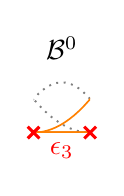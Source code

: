 % !TeX root = ../../../main.tex
\begin{tikzpicture}
\def\lineWidth{0.6pt}
\def\knotWidth{1.1pt}
\def\knotSize{3pt}
\def\elementWidth{3pt}
\def\colorLevelOne{black}
\def\colorLevelTwo{blue}
\def\colorLevelThree{orange}
\tikzset{% 
	elementLineStyle/.style={%
		color=red,solid,line width=\elementWidth, opacity=0.5
	}
}
\tikzset{% 
	knotsStyle/.style={%
		color=red,line width=\knotWidth,mark size=\knotSize,only marks,mark=x,mark options={solid}
	}
}
\tikzset{% 
	inactive/.style={%
		color=white!75!black,solid,line width=0.5pt
	}
}
\tikzset{% 
	ap/.style={%
		dashed,line width=\lineWidth
	}
}
\tikzset{% 
	am/.style={%
		white!50!black,dotted,line width=0.7pt
	}
}
\tikzset{% 
	aa/.style={%
		solid,line width=\lineWidth
	}
}
\begin{axis}[%
width=2.3cm,
height=2.5cm, %(\overAllHeight-(\basisPlotDepth-1)*\plotSeparator) / \basisPlotDepth, 
    	%xlabel=x,
		%ylabel=Y,
		xmin=0.25,  xmax=0.375,
		ymin=0, ymax=1.08,
		ytick={0,1},
		xtick={-1,0,1},
		tickpos=left,
		ytick align=outside,
		xtick align=outside,
		tick label style ={font=\small},
		label style ={font=\small},
		legend style={ font =\small },
		ymajorgrids=false,
		ticks=none,
		hide axis
		] %

\addplot [inactive]
table[row sep=crcr]{%
	-1	1\\
	-0.99	0.846\\
	-0.98	0.706\\
	-0.97	0.578\\
	-0.96	0.462\\
	-0.95	0.36\\
	-0.94	0.27\\
	-0.93	0.194\\
	-0.92	0.13\\
	-0.91	0.078\\
	-0.9	0.04\\
	-0.89	0.014\\
	-0.88	0.002\\
	-0.87	0\\
	-0.86	0\\
	-0.85	0\\
	-0.84	0\\
	-0.83	0\\
	-0.82	0\\
	-0.81	0\\
	-0.8	0\\
	-0.79	0\\
	-0.78	0\\
	-0.77	0\\
	-0.76	0\\
	-0.75	0\\
	-0.74	0\\
	-0.73	0\\
	-0.72	0\\
	-0.71	0\\
	-0.7	0\\
	-0.69	0\\
	-0.68	0\\
	-0.67	0\\
	-0.66	0\\
	-0.65	0\\
	-0.64	0\\
	-0.63	0\\
	-0.62	0\\
	-0.61	0\\
	-0.6	0\\
	-0.59	0\\
	-0.58	0\\
	-0.57	0\\
	-0.56	0\\
	-0.55	0\\
	-0.54	0\\
	-0.53	0\\
	-0.52	0\\
	-0.51	0\\
	-0.5	0\\
	-0.49	0\\
	-0.48	0\\
	-0.47	0\\
	-0.46	0\\
	-0.45	0\\
	-0.44	0\\
	-0.43	0\\
	-0.42	0\\
	-0.41	0\\
	-0.4	0\\
	-0.39	0\\
	-0.38	0\\
	-0.37	0\\
	-0.36	0\\
	-0.35	0\\
	-0.34	0\\
	-0.33	0\\
	-0.32	0\\
	-0.31	0\\
	-0.3	0\\
	-0.29	0\\
	-0.28	0\\
	-0.27	0\\
	-0.26	0\\
	-0.25	0\\
	-0.24	0\\
	-0.23	0\\
	-0.22	0\\
	-0.21	0\\
	-0.2	0\\
	-0.19	0\\
	-0.18	0\\
	-0.17	0\\
	-0.16	0\\
	-0.15	0\\
	-0.14	0\\
	-0.13	0\\
	-0.12	0\\
	-0.11	0\\
	-0.1	0\\
	-0.09	0\\
	-0.08	0\\
	-0.07	0\\
	-0.06	0\\
	-0.05	0\\
	-0.04	0\\
	-0.03	0\\
	-0.02	0\\
	-0.01	0\\
	0	0\\
	0.01	0\\
	0.02	0\\
	0.03	0\\
	0.04	0\\
	0.05	0\\
	0.06	0\\
	0.07	0\\
	0.08	0\\
	0.09	0\\
	0.1	0\\
	0.11	0\\
	0.12	0\\
	0.13	0\\
	0.14	0\\
	0.15	0\\
	0.16	0\\
	0.17	0\\
	0.18	0\\
	0.19	0\\
	0.2	0\\
	0.21	0\\
	0.22	0\\
	0.23	0\\
	0.24	0\\
	0.25	0\\
	0.26	0\\
	0.27	0\\
	0.28	0\\
	0.29	0\\
	0.3	0\\
	0.31	0\\
	0.32	0\\
	0.33	0\\
	0.34	0\\
	0.35	0\\
	0.36	0\\
	0.37	0\\
	0.38	0\\
	0.39	0\\
	0.4	0\\
	0.41	0\\
	0.42	0\\
	0.43	0\\
	0.44	0\\
	0.45	0\\
	0.46	0\\
	0.47	0\\
	0.48	0\\
	0.49	0\\
	0.5	0\\
	0.51	0\\
	0.52	0\\
	0.53	0\\
	0.54	0\\
	0.55	0\\
	0.56	0\\
	0.57	0\\
	0.58	0\\
	0.59	0\\
	0.6	0\\
	0.61	0\\
	0.62	0\\
	0.63	0\\
	0.64	0\\
	0.65	0\\
	0.66	0\\
	0.67	0\\
	0.68	0\\
	0.69	0\\
	0.7	0\\
	0.71	0\\
	0.72	0\\
	0.73	0\\
	0.74	0\\
	0.75	0\\
	0.76	0\\
	0.77	0\\
	0.78	0\\
	0.79	0\\
	0.8	0\\
	0.81	0\\
	0.82	0\\
	0.83	0\\
	0.84	0\\
	0.85	0\\
	0.86	0\\
	0.87	0\\
	0.88	0\\
	0.89	0\\
	0.9	0\\
	0.91	0\\
	0.92	0\\
	0.93	0\\
	0.94	0\\
	0.95	0\\
	0.96	0\\
	0.97	0\\
	0.98	0\\
	0.99	0\\
	1	0\\
};
\addplot [inactive]
table[row sep=crcr]{%
	-1	0\\
	-0.99	0.15\\
	-0.98	0.282\\
	-0.97	0.394\\
	-0.96	0.486\\
	-0.95	0.56\\
	-0.94	0.614\\
	-0.93	0.65\\
	-0.92	0.666\\
	-0.91	0.662\\
	-0.9	0.64\\
	-0.89	0.598\\
	-0.88	0.538\\
	-0.87	0.461\\
	-0.86	0.387\\
	-0.85	0.32\\
	-0.84	0.259\\
	-0.83	0.205\\
	-0.82	0.157\\
	-0.81	0.115\\
	-0.8	0.08\\
	-0.79	0.051\\
	-0.78	0.029\\
	-0.77	0.013\\
	-0.76	0.003\\
	-0.75	0\\
	-0.74	0\\
	-0.73	0\\
	-0.72	0\\
	-0.71	0\\
	-0.7	0\\
	-0.69	0\\
	-0.68	0\\
	-0.67	0\\
	-0.66	0\\
	-0.65	0\\
	-0.64	0\\
	-0.63	0\\
	-0.62	0\\
	-0.61	0\\
	-0.6	0\\
	-0.59	0\\
	-0.58	0\\
	-0.57	0\\
	-0.56	0\\
	-0.55	0\\
	-0.54	0\\
	-0.53	0\\
	-0.52	0\\
	-0.51	0\\
	-0.5	0\\
	-0.49	0\\
	-0.48	0\\
	-0.47	0\\
	-0.46	0\\
	-0.45	0\\
	-0.44	0\\
	-0.43	0\\
	-0.42	0\\
	-0.41	0\\
	-0.4	0\\
	-0.39	0\\
	-0.38	0\\
	-0.37	0\\
	-0.36	0\\
	-0.35	0\\
	-0.34	0\\
	-0.33	0\\
	-0.32	0\\
	-0.31	0\\
	-0.3	0\\
	-0.29	0\\
	-0.28	0\\
	-0.27	0\\
	-0.26	0\\
	-0.25	0\\
	-0.24	0\\
	-0.23	0\\
	-0.22	0\\
	-0.21	0\\
	-0.2	0\\
	-0.19	0\\
	-0.18	0\\
	-0.17	0\\
	-0.16	0\\
	-0.15	0\\
	-0.14	0\\
	-0.13	0\\
	-0.12	0\\
	-0.11	0\\
	-0.1	0\\
	-0.09	0\\
	-0.08	0\\
	-0.07	0\\
	-0.06	0\\
	-0.05	0\\
	-0.04	0\\
	-0.03	0\\
	-0.02	0\\
	-0.01	0\\
	0	0\\
	0.01	0\\
	0.02	0\\
	0.03	0\\
	0.04	0\\
	0.05	0\\
	0.06	0\\
	0.07	0\\
	0.08	0\\
	0.09	0\\
	0.1	0\\
	0.11	0\\
	0.12	0\\
	0.13	0\\
	0.14	0\\
	0.15	0\\
	0.16	0\\
	0.17	0\\
	0.18	0\\
	0.19	0\\
	0.2	0\\
	0.21	0\\
	0.22	0\\
	0.23	0\\
	0.24	0\\
	0.25	0\\
	0.26	0\\
	0.27	0\\
	0.28	0\\
	0.29	0\\
	0.3	0\\
	0.31	0\\
	0.32	0\\
	0.33	0\\
	0.34	0\\
	0.35	0\\
	0.36	0\\
	0.37	0\\
	0.38	0\\
	0.39	0\\
	0.4	0\\
	0.41	0\\
	0.42	0\\
	0.43	0\\
	0.44	0\\
	0.45	0\\
	0.46	0\\
	0.47	0\\
	0.48	0\\
	0.49	0\\
	0.5	0\\
	0.51	0\\
	0.52	0\\
	0.53	0\\
	0.54	0\\
	0.55	0\\
	0.56	0\\
	0.57	0\\
	0.58	0\\
	0.59	0\\
	0.6	0\\
	0.61	0\\
	0.62	0\\
	0.63	0\\
	0.64	0\\
	0.65	0\\
	0.66	0\\
	0.67	0\\
	0.68	0\\
	0.69	0\\
	0.7	0\\
	0.71	0\\
	0.72	0\\
	0.73	0\\
	0.74	0\\
	0.75	0\\
	0.76	0\\
	0.77	0\\
	0.78	0\\
	0.79	0\\
	0.8	0\\
	0.81	0\\
	0.82	0\\
	0.83	0\\
	0.84	0\\
	0.85	0\\
	0.86	0\\
	0.87	0\\
	0.88	0\\
	0.89	0\\
	0.9	0\\
	0.91	0\\
	0.92	0\\
	0.93	0\\
	0.94	0\\
	0.95	0\\
	0.96	0\\
	0.97	0\\
	0.98	0\\
	0.99	0\\
	1	0\\
};
\addplot [inactive]
table[row sep=crcr]{%
	-1	0\\
	-0.99	0.003\\
	-0.98	0.013\\
	-0.97	0.029\\
	-0.96	0.051\\
	-0.95	0.08\\
	-0.94	0.115\\
	-0.93	0.157\\
	-0.92	0.205\\
	-0.91	0.259\\
	-0.9	0.32\\
	-0.89	0.387\\
	-0.88	0.461\\
	-0.87	0.538\\
	-0.86	0.606\\
	-0.85	0.66\\
	-0.84	0.702\\
	-0.83	0.73\\
	-0.82	0.746\\
	-0.81	0.75\\
	-0.8	0.74\\
	-0.79	0.718\\
	-0.78	0.682\\
	-0.77	0.634\\
	-0.76	0.574\\
	-0.75	0.5\\
	-0.74	0.423\\
	-0.73	0.353\\
	-0.72	0.289\\
	-0.71	0.231\\
	-0.7	0.18\\
	-0.69	0.135\\
	-0.68	0.097\\
	-0.67	0.065\\
	-0.66	0.039\\
	-0.65	0.02\\
	-0.64	0.007\\
	-0.63	0.001\\
	-0.62	0\\
	-0.61	0\\
	-0.6	0\\
	-0.59	0\\
	-0.58	0\\
	-0.57	0\\
	-0.56	0\\
	-0.55	0\\
	-0.54	0\\
	-0.53	0\\
	-0.52	0\\
	-0.51	0\\
	-0.5	0\\
	-0.49	0\\
	-0.48	0\\
	-0.47	0\\
	-0.46	0\\
	-0.45	0\\
	-0.44	0\\
	-0.43	0\\
	-0.42	0\\
	-0.41	0\\
	-0.4	0\\
	-0.39	0\\
	-0.38	0\\
	-0.37	0\\
	-0.36	0\\
	-0.35	0\\
	-0.34	0\\
	-0.33	0\\
	-0.32	0\\
	-0.31	0\\
	-0.3	0\\
	-0.29	0\\
	-0.28	0\\
	-0.27	0\\
	-0.26	0\\
	-0.25	0\\
	-0.24	0\\
	-0.23	0\\
	-0.22	0\\
	-0.21	0\\
	-0.2	0\\
	-0.19	0\\
	-0.18	0\\
	-0.17	0\\
	-0.16	0\\
	-0.15	0\\
	-0.14	0\\
	-0.13	0\\
	-0.12	0\\
	-0.11	0\\
	-0.1	0\\
	-0.09	0\\
	-0.08	0\\
	-0.07	0\\
	-0.06	0\\
	-0.05	0\\
	-0.04	0\\
	-0.03	0\\
	-0.02	0\\
	-0.01	0\\
	0	0\\
	0.01	0\\
	0.02	0\\
	0.03	0\\
	0.04	0\\
	0.05	0\\
	0.06	0\\
	0.07	0\\
	0.08	0\\
	0.09	0\\
	0.1	0\\
	0.11	0\\
	0.12	0\\
	0.13	0\\
	0.14	0\\
	0.15	0\\
	0.16	0\\
	0.17	0\\
	0.18	0\\
	0.19	0\\
	0.2	0\\
	0.21	0\\
	0.22	0\\
	0.23	0\\
	0.24	0\\
	0.25	0\\
	0.26	0\\
	0.27	0\\
	0.28	0\\
	0.29	0\\
	0.3	0\\
	0.31	0\\
	0.32	0\\
	0.33	0\\
	0.34	0\\
	0.35	0\\
	0.36	0\\
	0.37	0\\
	0.38	0\\
	0.39	0\\
	0.4	0\\
	0.41	0\\
	0.42	0\\
	0.43	0\\
	0.44	0\\
	0.45	0\\
	0.46	0\\
	0.47	0\\
	0.48	0\\
	0.49	0\\
	0.5	0\\
	0.51	0\\
	0.52	0\\
	0.53	0\\
	0.54	0\\
	0.55	0\\
	0.56	0\\
	0.57	0\\
	0.58	0\\
	0.59	0\\
	0.6	0\\
	0.61	0\\
	0.62	0\\
	0.63	0\\
	0.64	0\\
	0.65	0\\
	0.66	0\\
	0.67	0\\
	0.68	0\\
	0.69	0\\
	0.7	0\\
	0.71	0\\
	0.72	0\\
	0.73	0\\
	0.74	0\\
	0.75	0\\
	0.76	0\\
	0.77	0\\
	0.78	0\\
	0.79	0\\
	0.8	0\\
	0.81	0\\
	0.82	0\\
	0.83	0\\
	0.84	0\\
	0.85	0\\
	0.86	0\\
	0.87	0\\
	0.88	0\\
	0.89	0\\
	0.9	0\\
	0.91	0\\
	0.92	0\\
	0.93	0\\
	0.94	0\\
	0.95	0\\
	0.96	0\\
	0.97	0\\
	0.98	0\\
	0.99	0\\
	1	0\\
};
\addplot [inactive]
table[row sep=crcr]{%
	-1	0\\
	-0.99	0\\
	-0.98	0\\
	-0.97	0\\
	-0.96	0\\
	-0.95	0\\
	-0.94	0\\
	-0.93	0\\
	-0.92	0\\
	-0.91	0\\
	-0.9	0\\
	-0.89	0\\
	-0.88	0\\
	-0.87	0.001\\
	-0.86	0.007\\
	-0.85	0.02\\
	-0.84	0.039\\
	-0.83	0.065\\
	-0.82	0.097\\
	-0.81	0.135\\
	-0.8	0.18\\
	-0.79	0.231\\
	-0.78	0.289\\
	-0.77	0.353\\
	-0.76	0.423\\
	-0.75	0.5\\
	-0.74	0.574\\
	-0.73	0.634\\
	-0.72	0.682\\
	-0.71	0.718\\
	-0.7	0.74\\
	-0.69	0.75\\
	-0.68	0.746\\
	-0.67	0.73\\
	-0.66	0.702\\
	-0.65	0.66\\
	-0.64	0.606\\
	-0.63	0.538\\
	-0.62	0.461\\
	-0.61	0.387\\
	-0.6	0.32\\
	-0.59	0.259\\
	-0.58	0.205\\
	-0.57	0.157\\
	-0.56	0.115\\
	-0.55	0.08\\
	-0.54	0.051\\
	-0.53	0.029\\
	-0.52	0.013\\
	-0.51	0.003\\
	-0.5	0\\
	-0.49	0\\
	-0.48	0\\
	-0.47	0\\
	-0.46	0\\
	-0.45	0\\
	-0.44	0\\
	-0.43	0\\
	-0.42	0\\
	-0.41	0\\
	-0.4	0\\
	-0.39	0\\
	-0.38	0\\
	-0.37	0\\
	-0.36	0\\
	-0.35	0\\
	-0.34	0\\
	-0.33	0\\
	-0.32	0\\
	-0.31	0\\
	-0.3	0\\
	-0.29	0\\
	-0.28	0\\
	-0.27	0\\
	-0.26	0\\
	-0.25	0\\
	-0.24	0\\
	-0.23	0\\
	-0.22	0\\
	-0.21	0\\
	-0.2	0\\
	-0.19	0\\
	-0.18	0\\
	-0.17	0\\
	-0.16	0\\
	-0.15	0\\
	-0.14	0\\
	-0.13	0\\
	-0.12	0\\
	-0.11	0\\
	-0.1	0\\
	-0.09	0\\
	-0.08	0\\
	-0.07	0\\
	-0.06	0\\
	-0.05	0\\
	-0.04	0\\
	-0.03	0\\
	-0.02	0\\
	-0.01	0\\
	0	0\\
	0.01	0\\
	0.02	0\\
	0.03	0\\
	0.04	0\\
	0.05	0\\
	0.06	0\\
	0.07	0\\
	0.08	0\\
	0.09	0\\
	0.1	0\\
	0.11	0\\
	0.12	0\\
	0.13	0\\
	0.14	0\\
	0.15	0\\
	0.16	0\\
	0.17	0\\
	0.18	0\\
	0.19	0\\
	0.2	0\\
	0.21	0\\
	0.22	0\\
	0.23	0\\
	0.24	0\\
	0.25	0\\
	0.26	0\\
	0.27	0\\
	0.28	0\\
	0.29	0\\
	0.3	0\\
	0.31	0\\
	0.32	0\\
	0.33	0\\
	0.34	0\\
	0.35	0\\
	0.36	0\\
	0.37	0\\
	0.38	0\\
	0.39	0\\
	0.4	0\\
	0.41	0\\
	0.42	0\\
	0.43	0\\
	0.44	0\\
	0.45	0\\
	0.46	0\\
	0.47	0\\
	0.48	0\\
	0.49	0\\
	0.5	0\\
	0.51	0\\
	0.52	0\\
	0.53	0\\
	0.54	0\\
	0.55	0\\
	0.56	0\\
	0.57	0\\
	0.58	0\\
	0.59	0\\
	0.6	0\\
	0.61	0\\
	0.62	0\\
	0.63	0\\
	0.64	0\\
	0.65	0\\
	0.66	0\\
	0.67	0\\
	0.68	0\\
	0.69	0\\
	0.7	0\\
	0.71	0\\
	0.72	0\\
	0.73	0\\
	0.74	0\\
	0.75	0\\
	0.76	0\\
	0.77	0\\
	0.78	0\\
	0.79	0\\
	0.8	0\\
	0.81	0\\
	0.82	0\\
	0.83	0\\
	0.84	0\\
	0.85	0\\
	0.86	0\\
	0.87	0\\
	0.88	0\\
	0.89	0\\
	0.9	0\\
	0.91	0\\
	0.92	0\\
	0.93	0\\
	0.94	0\\
	0.95	0\\
	0.96	0\\
	0.97	0\\
	0.98	0\\
	0.99	0\\
	1	0\\
};
\addplot [inactive]
table[row sep=crcr]{%
	-1	0\\
	-0.99	0\\
	-0.98	0\\
	-0.97	0\\
	-0.96	0\\
	-0.95	0\\
	-0.94	0\\
	-0.93	0\\
	-0.92	0\\
	-0.91	0\\
	-0.9	0\\
	-0.89	0\\
	-0.88	0\\
	-0.87	0\\
	-0.86	0\\
	-0.85	0\\
	-0.84	0\\
	-0.83	0\\
	-0.82	0\\
	-0.81	0\\
	-0.8	0\\
	-0.79	0\\
	-0.78	0\\
	-0.77	0\\
	-0.76	0\\
	-0.75	0\\
	-0.74	0.003\\
	-0.73	0.013\\
	-0.72	0.029\\
	-0.71	0.051\\
	-0.7	0.08\\
	-0.69	0.115\\
	-0.68	0.157\\
	-0.67	0.205\\
	-0.66	0.259\\
	-0.65	0.32\\
	-0.64	0.387\\
	-0.63	0.461\\
	-0.62	0.538\\
	-0.61	0.606\\
	-0.6	0.66\\
	-0.59	0.702\\
	-0.58	0.73\\
	-0.57	0.746\\
	-0.56	0.75\\
	-0.55	0.74\\
	-0.54	0.718\\
	-0.53	0.682\\
	-0.52	0.634\\
	-0.51	0.574\\
	-0.5	0.5\\
	-0.49	0.423\\
	-0.48	0.353\\
	-0.47	0.289\\
	-0.46	0.231\\
	-0.45	0.18\\
	-0.44	0.135\\
	-0.43	0.097\\
	-0.42	0.065\\
	-0.41	0.039\\
	-0.4	0.02\\
	-0.39	0.007\\
	-0.38	0.001\\
	-0.37	0\\
	-0.36	0\\
	-0.35	0\\
	-0.34	0\\
	-0.33	0\\
	-0.32	0\\
	-0.31	0\\
	-0.3	0\\
	-0.29	0\\
	-0.28	0\\
	-0.27	0\\
	-0.26	0\\
	-0.25	0\\
	-0.24	0\\
	-0.23	0\\
	-0.22	0\\
	-0.21	0\\
	-0.2	0\\
	-0.19	0\\
	-0.18	0\\
	-0.17	0\\
	-0.16	0\\
	-0.15	0\\
	-0.14	0\\
	-0.13	0\\
	-0.12	0\\
	-0.11	0\\
	-0.1	0\\
	-0.09	0\\
	-0.08	0\\
	-0.07	0\\
	-0.06	0\\
	-0.05	0\\
	-0.04	0\\
	-0.03	0\\
	-0.02	0\\
	-0.01	0\\
	0	0\\
	0.01	0\\
	0.02	0\\
	0.03	0\\
	0.04	0\\
	0.05	0\\
	0.06	0\\
	0.07	0\\
	0.08	0\\
	0.09	0\\
	0.1	0\\
	0.11	0\\
	0.12	0\\
	0.13	0\\
	0.14	0\\
	0.15	0\\
	0.16	0\\
	0.17	0\\
	0.18	0\\
	0.19	0\\
	0.2	0\\
	0.21	0\\
	0.22	0\\
	0.23	0\\
	0.24	0\\
	0.25	0\\
	0.26	0\\
	0.27	0\\
	0.28	0\\
	0.29	0\\
	0.3	0\\
	0.31	0\\
	0.32	0\\
	0.33	0\\
	0.34	0\\
	0.35	0\\
	0.36	0\\
	0.37	0\\
	0.38	0\\
	0.39	0\\
	0.4	0\\
	0.41	0\\
	0.42	0\\
	0.43	0\\
	0.44	0\\
	0.45	0\\
	0.46	0\\
	0.47	0\\
	0.48	0\\
	0.49	0\\
	0.5	0\\
	0.51	0\\
	0.52	0\\
	0.53	0\\
	0.54	0\\
	0.55	0\\
	0.56	0\\
	0.57	0\\
	0.58	0\\
	0.59	0\\
	0.6	0\\
	0.61	0\\
	0.62	0\\
	0.63	0\\
	0.64	0\\
	0.65	0\\
	0.66	0\\
	0.67	0\\
	0.68	0\\
	0.69	0\\
	0.7	0\\
	0.71	0\\
	0.72	0\\
	0.73	0\\
	0.74	0\\
	0.75	0\\
	0.76	0\\
	0.77	0\\
	0.78	0\\
	0.79	0\\
	0.8	0\\
	0.81	0\\
	0.82	0\\
	0.83	0\\
	0.84	0\\
	0.85	0\\
	0.86	0\\
	0.87	0\\
	0.88	0\\
	0.89	0\\
	0.9	0\\
	0.91	0\\
	0.92	0\\
	0.93	0\\
	0.94	0\\
	0.95	0\\
	0.96	0\\
	0.97	0\\
	0.98	0\\
	0.99	0\\
	1	0\\
};
\addplot [inactive]
table[row sep=crcr]{%
	-1	0\\
	-0.99	0\\
	-0.98	0\\
	-0.97	0\\
	-0.96	0\\
	-0.95	0\\
	-0.94	0\\
	-0.93	0\\
	-0.92	0\\
	-0.91	0\\
	-0.9	0\\
	-0.89	0\\
	-0.88	0\\
	-0.87	0\\
	-0.86	0\\
	-0.85	0\\
	-0.84	0\\
	-0.83	0\\
	-0.82	0\\
	-0.81	0\\
	-0.8	0\\
	-0.79	0\\
	-0.78	0\\
	-0.77	0\\
	-0.76	0\\
	-0.75	0\\
	-0.74	0\\
	-0.73	0\\
	-0.72	0\\
	-0.71	0\\
	-0.7	0\\
	-0.69	0\\
	-0.68	0\\
	-0.67	0\\
	-0.66	0\\
	-0.65	0\\
	-0.64	0\\
	-0.63	0\\
	-0.62	0.001\\
	-0.61	0.007\\
	-0.6	0.02\\
	-0.59	0.039\\
	-0.58	0.065\\
	-0.57	0.097\\
	-0.56	0.135\\
	-0.55	0.18\\
	-0.54	0.231\\
	-0.53	0.289\\
	-0.52	0.353\\
	-0.51	0.423\\
	-0.5	0.5\\
	-0.49	0.574\\
	-0.48	0.634\\
	-0.47	0.682\\
	-0.46	0.718\\
	-0.45	0.74\\
	-0.44	0.75\\
	-0.43	0.746\\
	-0.42	0.73\\
	-0.41	0.702\\
	-0.4	0.66\\
	-0.39	0.606\\
	-0.38	0.538\\
	-0.37	0.461\\
	-0.36	0.387\\
	-0.35	0.32\\
	-0.34	0.259\\
	-0.33	0.205\\
	-0.32	0.157\\
	-0.31	0.115\\
	-0.3	0.08\\
	-0.29	0.051\\
	-0.28	0.029\\
	-0.27	0.013\\
	-0.26	0.003\\
	-0.25	0\\
	-0.24	0\\
	-0.23	0\\
	-0.22	0\\
	-0.21	0\\
	-0.2	0\\
	-0.19	0\\
	-0.18	0\\
	-0.17	0\\
	-0.16	0\\
	-0.15	0\\
	-0.14	0\\
	-0.13	0\\
	-0.12	0\\
	-0.11	0\\
	-0.1	0\\
	-0.09	0\\
	-0.08	0\\
	-0.07	0\\
	-0.06	0\\
	-0.05	0\\
	-0.04	0\\
	-0.03	0\\
	-0.02	0\\
	-0.01	0\\
	0	0\\
	0.01	0\\
	0.02	0\\
	0.03	0\\
	0.04	0\\
	0.05	0\\
	0.06	0\\
	0.07	0\\
	0.08	0\\
	0.09	0\\
	0.1	0\\
	0.11	0\\
	0.12	0\\
	0.13	0\\
	0.14	0\\
	0.15	0\\
	0.16	0\\
	0.17	0\\
	0.18	0\\
	0.19	0\\
	0.2	0\\
	0.21	0\\
	0.22	0\\
	0.23	0\\
	0.24	0\\
	0.25	0\\
	0.26	0\\
	0.27	0\\
	0.28	0\\
	0.29	0\\
	0.3	0\\
	0.31	0\\
	0.32	0\\
	0.33	0\\
	0.34	0\\
	0.35	0\\
	0.36	0\\
	0.37	0\\
	0.38	0\\
	0.39	0\\
	0.4	0\\
	0.41	0\\
	0.42	0\\
	0.43	0\\
	0.44	0\\
	0.45	0\\
	0.46	0\\
	0.47	0\\
	0.48	0\\
	0.49	0\\
	0.5	0\\
	0.51	0\\
	0.52	0\\
	0.53	0\\
	0.54	0\\
	0.55	0\\
	0.56	0\\
	0.57	0\\
	0.58	0\\
	0.59	0\\
	0.6	0\\
	0.61	0\\
	0.62	0\\
	0.63	0\\
	0.64	0\\
	0.65	0\\
	0.66	0\\
	0.67	0\\
	0.68	0\\
	0.69	0\\
	0.7	0\\
	0.71	0\\
	0.72	0\\
	0.73	0\\
	0.74	0\\
	0.75	0\\
	0.76	0\\
	0.77	0\\
	0.78	0\\
	0.79	0\\
	0.8	0\\
	0.81	0\\
	0.82	0\\
	0.83	0\\
	0.84	0\\
	0.85	0\\
	0.86	0\\
	0.87	0\\
	0.88	0\\
	0.89	0\\
	0.9	0\\
	0.91	0\\
	0.92	0\\
	0.93	0\\
	0.94	0\\
	0.95	0\\
	0.96	0\\
	0.97	0\\
	0.98	0\\
	0.99	0\\
	1	0\\
};
\addplot [inactive]
table[row sep=crcr]{%
	-1	0\\
	-0.99	0\\
	-0.98	0\\
	-0.97	0\\
	-0.96	0\\
	-0.95	0\\
	-0.94	0\\
	-0.93	0\\
	-0.92	0\\
	-0.91	0\\
	-0.9	0\\
	-0.89	0\\
	-0.88	0\\
	-0.87	0\\
	-0.86	0\\
	-0.85	0\\
	-0.84	0\\
	-0.83	0\\
	-0.82	0\\
	-0.81	0\\
	-0.8	0\\
	-0.79	0\\
	-0.78	0\\
	-0.77	0\\
	-0.76	0\\
	-0.75	0\\
	-0.74	0\\
	-0.73	0\\
	-0.72	0\\
	-0.71	0\\
	-0.7	0\\
	-0.69	0\\
	-0.68	0\\
	-0.67	0\\
	-0.66	0\\
	-0.65	0\\
	-0.64	0\\
	-0.63	0\\
	-0.62	0\\
	-0.61	0\\
	-0.6	0\\
	-0.59	0\\
	-0.58	0\\
	-0.57	0\\
	-0.56	0\\
	-0.55	0\\
	-0.54	0\\
	-0.53	0\\
	-0.52	0\\
	-0.51	0\\
	-0.5	0\\
	-0.49	0.003\\
	-0.48	0.013\\
	-0.47	0.029\\
	-0.46	0.051\\
	-0.45	0.08\\
	-0.44	0.115\\
	-0.43	0.157\\
	-0.42	0.205\\
	-0.41	0.259\\
	-0.4	0.32\\
	-0.39	0.387\\
	-0.38	0.461\\
	-0.37	0.538\\
	-0.36	0.606\\
	-0.35	0.66\\
	-0.34	0.702\\
	-0.33	0.73\\
	-0.32	0.746\\
	-0.31	0.75\\
	-0.3	0.74\\
	-0.29	0.718\\
	-0.28	0.682\\
	-0.27	0.634\\
	-0.26	0.574\\
	-0.25	0.5\\
	-0.24	0.423\\
	-0.23	0.353\\
	-0.22	0.289\\
	-0.21	0.231\\
	-0.2	0.18\\
	-0.19	0.135\\
	-0.18	0.097\\
	-0.17	0.065\\
	-0.16	0.039\\
	-0.15	0.02\\
	-0.14	0.007\\
	-0.13	0.001\\
	-0.12	0\\
	-0.11	0\\
	-0.1	0\\
	-0.09	0\\
	-0.08	0\\
	-0.07	0\\
	-0.06	0\\
	-0.05	0\\
	-0.04	0\\
	-0.03	0\\
	-0.02	0\\
	-0.01	0\\
	0	0\\
	0.01	0\\
	0.02	0\\
	0.03	0\\
	0.04	0\\
	0.05	0\\
	0.06	0\\
	0.07	0\\
	0.08	0\\
	0.09	0\\
	0.1	0\\
	0.11	0\\
	0.12	0\\
	0.13	0\\
	0.14	0\\
	0.15	0\\
	0.16	0\\
	0.17	0\\
	0.18	0\\
	0.19	0\\
	0.2	0\\
	0.21	0\\
	0.22	0\\
	0.23	0\\
	0.24	0\\
	0.25	0\\
	0.26	0\\
	0.27	0\\
	0.28	0\\
	0.29	0\\
	0.3	0\\
	0.31	0\\
	0.32	0\\
	0.33	0\\
	0.34	0\\
	0.35	0\\
	0.36	0\\
	0.37	0\\
	0.38	0\\
	0.39	0\\
	0.4	0\\
	0.41	0\\
	0.42	0\\
	0.43	0\\
	0.44	0\\
	0.45	0\\
	0.46	0\\
	0.47	0\\
	0.48	0\\
	0.49	0\\
	0.5	0\\
	0.51	0\\
	0.52	0\\
	0.53	0\\
	0.54	0\\
	0.55	0\\
	0.56	0\\
	0.57	0\\
	0.58	0\\
	0.59	0\\
	0.6	0\\
	0.61	0\\
	0.62	0\\
	0.63	0\\
	0.64	0\\
	0.65	0\\
	0.66	0\\
	0.67	0\\
	0.68	0\\
	0.69	0\\
	0.7	0\\
	0.71	0\\
	0.72	0\\
	0.73	0\\
	0.74	0\\
	0.75	0\\
	0.76	0\\
	0.77	0\\
	0.78	0\\
	0.79	0\\
	0.8	0\\
	0.81	0\\
	0.82	0\\
	0.83	0\\
	0.84	0\\
	0.85	0\\
	0.86	0\\
	0.87	0\\
	0.88	0\\
	0.89	0\\
	0.9	0\\
	0.91	0\\
	0.92	0\\
	0.93	0\\
	0.94	0\\
	0.95	0\\
	0.96	0\\
	0.97	0\\
	0.98	0\\
	0.99	0\\
	1	0\\
};
\addplot [inactive]
table[row sep=crcr]{%
	-1	0\\
	-0.99	0\\
	-0.98	0\\
	-0.97	0\\
	-0.96	0\\
	-0.95	0\\
	-0.94	0\\
	-0.93	0\\
	-0.92	0\\
	-0.91	0\\
	-0.9	0\\
	-0.89	0\\
	-0.88	0\\
	-0.87	0\\
	-0.86	0\\
	-0.85	0\\
	-0.84	0\\
	-0.83	0\\
	-0.82	0\\
	-0.81	0\\
	-0.8	0\\
	-0.79	0\\
	-0.78	0\\
	-0.77	0\\
	-0.76	0\\
	-0.75	0\\
	-0.74	0\\
	-0.73	0\\
	-0.72	0\\
	-0.71	0\\
	-0.7	0\\
	-0.69	0\\
	-0.68	0\\
	-0.67	0\\
	-0.66	0\\
	-0.65	0\\
	-0.64	0\\
	-0.63	0\\
	-0.62	0\\
	-0.61	0\\
	-0.6	0\\
	-0.59	0\\
	-0.58	0\\
	-0.57	0\\
	-0.56	0\\
	-0.55	0\\
	-0.54	0\\
	-0.53	0\\
	-0.52	0\\
	-0.51	0\\
	-0.5	0\\
	-0.49	0\\
	-0.48	0\\
	-0.47	0\\
	-0.46	0\\
	-0.45	0\\
	-0.44	0\\
	-0.43	0\\
	-0.42	0\\
	-0.41	0\\
	-0.4	0\\
	-0.39	0\\
	-0.38	0\\
	-0.37	0.001\\
	-0.36	0.007\\
	-0.35	0.02\\
	-0.34	0.039\\
	-0.33	0.065\\
	-0.32	0.097\\
	-0.31	0.135\\
	-0.3	0.18\\
	-0.29	0.231\\
	-0.28	0.289\\
	-0.27	0.353\\
	-0.26	0.423\\
	-0.25	0.5\\
	-0.24	0.574\\
	-0.23	0.634\\
	-0.22	0.682\\
	-0.21	0.718\\
	-0.2	0.74\\
	-0.19	0.75\\
	-0.18	0.746\\
	-0.17	0.73\\
	-0.16	0.702\\
	-0.15	0.66\\
	-0.14	0.606\\
	-0.13	0.538\\
	-0.12	0.461\\
	-0.11	0.387\\
	-0.1	0.32\\
	-0.09	0.259\\
	-0.08	0.205\\
	-0.07	0.157\\
	-0.06	0.115\\
	-0.05	0.08\\
	-0.04	0.051\\
	-0.03	0.029\\
	-0.02	0.013\\
	-0.01	0.003\\
	0	0\\
	0.01	0\\
	0.02	0\\
	0.03	0\\
	0.04	0\\
	0.05	0\\
	0.06	0\\
	0.07	0\\
	0.08	0\\
	0.09	0\\
	0.1	0\\
	0.11	0\\
	0.12	0\\
	0.13	0\\
	0.14	0\\
	0.15	0\\
	0.16	0\\
	0.17	0\\
	0.18	0\\
	0.19	0\\
	0.2	0\\
	0.21	0\\
	0.22	0\\
	0.23	0\\
	0.24	0\\
	0.25	0\\
	0.26	0\\
	0.27	0\\
	0.28	0\\
	0.29	0\\
	0.3	0\\
	0.31	0\\
	0.32	0\\
	0.33	0\\
	0.34	0\\
	0.35	0\\
	0.36	0\\
	0.37	0\\
	0.38	0\\
	0.39	0\\
	0.4	0\\
	0.41	0\\
	0.42	0\\
	0.43	0\\
	0.44	0\\
	0.45	0\\
	0.46	0\\
	0.47	0\\
	0.48	0\\
	0.49	0\\
	0.5	0\\
	0.51	0\\
	0.52	0\\
	0.53	0\\
	0.54	0\\
	0.55	0\\
	0.56	0\\
	0.57	0\\
	0.58	0\\
	0.59	0\\
	0.6	0\\
	0.61	0\\
	0.62	0\\
	0.63	0\\
	0.64	0\\
	0.65	0\\
	0.66	0\\
	0.67	0\\
	0.68	0\\
	0.69	0\\
	0.7	0\\
	0.71	0\\
	0.72	0\\
	0.73	0\\
	0.74	0\\
	0.75	0\\
	0.76	0\\
	0.77	0\\
	0.78	0\\
	0.79	0\\
	0.8	0\\
	0.81	0\\
	0.82	0\\
	0.83	0\\
	0.84	0\\
	0.85	0\\
	0.86	0\\
	0.87	0\\
	0.88	0\\
	0.89	0\\
	0.9	0\\
	0.91	0\\
	0.92	0\\
	0.93	0\\
	0.94	0\\
	0.95	0\\
	0.96	0\\
	0.97	0\\
	0.98	0\\
	0.99	0\\
	1	0\\
};
\addplot [inactive]
table[row sep=crcr]{%
	-1	0\\
	-0.99	0\\
	-0.98	0\\
	-0.97	0\\
	-0.96	0\\
	-0.95	0\\
	-0.94	0\\
	-0.93	0\\
	-0.92	0\\
	-0.91	0\\
	-0.9	0\\
	-0.89	0\\
	-0.88	0\\
	-0.87	0\\
	-0.86	0\\
	-0.85	0\\
	-0.84	0\\
	-0.83	0\\
	-0.82	0\\
	-0.81	0\\
	-0.8	0\\
	-0.79	0\\
	-0.78	0\\
	-0.77	0\\
	-0.76	0\\
	-0.75	0\\
	-0.74	0\\
	-0.73	0\\
	-0.72	0\\
	-0.71	0\\
	-0.7	0\\
	-0.69	0\\
	-0.68	0\\
	-0.67	0\\
	-0.66	0\\
	-0.65	0\\
	-0.64	0\\
	-0.63	0\\
	-0.62	0\\
	-0.61	0\\
	-0.6	0\\
	-0.59	0\\
	-0.58	0\\
	-0.57	0\\
	-0.56	0\\
	-0.55	0\\
	-0.54	0\\
	-0.53	0\\
	-0.52	0\\
	-0.51	0\\
	-0.5	0\\
	-0.49	0\\
	-0.48	0\\
	-0.47	0\\
	-0.46	0\\
	-0.45	0\\
	-0.44	0\\
	-0.43	0\\
	-0.42	0\\
	-0.41	0\\
	-0.4	0\\
	-0.39	0\\
	-0.38	0\\
	-0.37	0\\
	-0.36	0\\
	-0.35	0\\
	-0.34	0\\
	-0.33	0\\
	-0.32	0\\
	-0.31	0\\
	-0.3	0\\
	-0.29	0\\
	-0.28	0\\
	-0.27	0\\
	-0.26	0\\
	-0.25	0\\
	-0.24	0.003\\
	-0.23	0.013\\
	-0.22	0.029\\
	-0.21	0.051\\
	-0.2	0.08\\
	-0.19	0.115\\
	-0.18	0.157\\
	-0.17	0.205\\
	-0.16	0.259\\
	-0.15	0.32\\
	-0.14	0.387\\
	-0.13	0.461\\
	-0.12	0.538\\
	-0.11	0.606\\
	-0.1	0.66\\
	-0.09	0.702\\
	-0.08	0.73\\
	-0.07	0.746\\
	-0.06	0.75\\
	-0.05	0.74\\
	-0.04	0.718\\
	-0.03	0.682\\
	-0.02	0.634\\
	-0.01	0.574\\
	0	0.5\\
	0.01	0.423\\
	0.02	0.353\\
	0.03	0.289\\
	0.04	0.231\\
	0.05	0.18\\
	0.06	0.135\\
	0.07	0.097\\
	0.08	0.065\\
	0.09	0.039\\
	0.1	0.02\\
	0.11	0.007\\
	0.12	0.001\\
	0.13	0\\
	0.14	0\\
	0.15	0\\
	0.16	0\\
	0.17	0\\
	0.18	0\\
	0.19	0\\
	0.2	0\\
	0.21	0\\
	0.22	0\\
	0.23	0\\
	0.24	0\\
	0.25	0\\
	0.26	0\\
	0.27	0\\
	0.28	0\\
	0.29	0\\
	0.3	0\\
	0.31	0\\
	0.32	0\\
	0.33	0\\
	0.34	0\\
	0.35	0\\
	0.36	0\\
	0.37	0\\
	0.38	0\\
	0.39	0\\
	0.4	0\\
	0.41	0\\
	0.42	0\\
	0.43	0\\
	0.44	0\\
	0.45	0\\
	0.46	0\\
	0.47	0\\
	0.48	0\\
	0.49	0\\
	0.5	0\\
	0.51	0\\
	0.52	0\\
	0.53	0\\
	0.54	0\\
	0.55	0\\
	0.56	0\\
	0.57	0\\
	0.58	0\\
	0.59	0\\
	0.6	0\\
	0.61	0\\
	0.62	0\\
	0.63	0\\
	0.64	0\\
	0.65	0\\
	0.66	0\\
	0.67	0\\
	0.68	0\\
	0.69	0\\
	0.7	0\\
	0.71	0\\
	0.72	0\\
	0.73	0\\
	0.74	0\\
	0.75	0\\
	0.76	0\\
	0.77	0\\
	0.78	0\\
	0.79	0\\
	0.8	0\\
	0.81	0\\
	0.82	0\\
	0.83	0\\
	0.84	0\\
	0.85	0\\
	0.86	0\\
	0.87	0\\
	0.88	0\\
	0.89	0\\
	0.9	0\\
	0.91	0\\
	0.92	0\\
	0.93	0\\
	0.94	0\\
	0.95	0\\
	0.96	0\\
	0.97	0\\
	0.98	0\\
	0.99	0\\
	1	0\\
};
\addplot [inactive]
table[row sep=crcr]{%
	-1	0\\
	-0.99	0\\
	-0.98	0\\
	-0.97	0\\
	-0.96	0\\
	-0.95	0\\
	-0.94	0\\
	-0.93	0\\
	-0.92	0\\
	-0.91	0\\
	-0.9	0\\
	-0.89	0\\
	-0.88	0\\
	-0.87	0\\
	-0.86	0\\
	-0.85	0\\
	-0.84	0\\
	-0.83	0\\
	-0.82	0\\
	-0.81	0\\
	-0.8	0\\
	-0.79	0\\
	-0.78	0\\
	-0.77	0\\
	-0.76	0\\
	-0.75	0\\
	-0.74	0\\
	-0.73	0\\
	-0.72	0\\
	-0.71	0\\
	-0.7	0\\
	-0.69	0\\
	-0.68	0\\
	-0.67	0\\
	-0.66	0\\
	-0.65	0\\
	-0.64	0\\
	-0.63	0\\
	-0.62	0\\
	-0.61	0\\
	-0.6	0\\
	-0.59	0\\
	-0.58	0\\
	-0.57	0\\
	-0.56	0\\
	-0.55	0\\
	-0.54	0\\
	-0.53	0\\
	-0.52	0\\
	-0.51	0\\
	-0.5	0\\
	-0.49	0\\
	-0.48	0\\
	-0.47	0\\
	-0.46	0\\
	-0.45	0\\
	-0.44	0\\
	-0.43	0\\
	-0.42	0\\
	-0.41	0\\
	-0.4	0\\
	-0.39	0\\
	-0.38	0\\
	-0.37	0\\
	-0.36	0\\
	-0.35	0\\
	-0.34	0\\
	-0.33	0\\
	-0.32	0\\
	-0.31	0\\
	-0.3	0\\
	-0.29	0\\
	-0.28	0\\
	-0.27	0\\
	-0.26	0\\
	-0.25	0\\
	-0.24	0\\
	-0.23	0\\
	-0.22	0\\
	-0.21	0\\
	-0.2	0\\
	-0.19	0\\
	-0.18	0\\
	-0.17	0\\
	-0.16	0\\
	-0.15	0\\
	-0.14	0\\
	-0.13	0\\
	-0.12	0.001\\
	-0.11	0.007\\
	-0.1	0.02\\
	-0.09	0.039\\
	-0.08	0.065\\
	-0.07	0.097\\
	-0.06	0.135\\
	-0.05	0.18\\
	-0.04	0.231\\
	-0.03	0.289\\
	-0.02	0.353\\
	-0.01	0.423\\
	0	0.5\\
	0.01	0.574\\
	0.02	0.634\\
	0.03	0.682\\
	0.04	0.718\\
	0.05	0.74\\
	0.06	0.75\\
	0.07	0.746\\
	0.08	0.73\\
	0.09	0.702\\
	0.1	0.66\\
	0.11	0.606\\
	0.12	0.538\\
	0.13	0.461\\
	0.14	0.387\\
	0.15	0.32\\
	0.16	0.259\\
	0.17	0.205\\
	0.18	0.157\\
	0.19	0.115\\
	0.2	0.08\\
	0.21	0.051\\
	0.22	0.029\\
	0.23	0.013\\
	0.24	0.003\\
	0.25	0\\
	0.26	0\\
	0.27	0\\
	0.28	0\\
	0.29	0\\
	0.3	0\\
	0.31	0\\
	0.32	0\\
	0.33	0\\
	0.34	0\\
	0.35	0\\
	0.36	0\\
	0.37	0\\
	0.38	0\\
	0.39	0\\
	0.4	0\\
	0.41	0\\
	0.42	0\\
	0.43	0\\
	0.44	0\\
	0.45	0\\
	0.46	0\\
	0.47	0\\
	0.48	0\\
	0.49	0\\
	0.5	0\\
	0.51	0\\
	0.52	0\\
	0.53	0\\
	0.54	0\\
	0.55	0\\
	0.56	0\\
	0.57	0\\
	0.58	0\\
	0.59	0\\
	0.6	0\\
	0.61	0\\
	0.62	0\\
	0.63	0\\
	0.64	0\\
	0.65	0\\
	0.66	0\\
	0.67	0\\
	0.68	0\\
	0.69	0\\
	0.7	0\\
	0.71	0\\
	0.72	0\\
	0.73	0\\
	0.74	0\\
	0.75	0\\
	0.76	0\\
	0.77	0\\
	0.78	0\\
	0.79	0\\
	0.8	0\\
	0.81	0\\
	0.82	0\\
	0.83	0\\
	0.84	0\\
	0.85	0\\
	0.86	0\\
	0.87	0\\
	0.88	0\\
	0.89	0\\
	0.9	0\\
	0.91	0\\
	0.92	0\\
	0.93	0\\
	0.94	0\\
	0.95	0\\
	0.96	0\\
	0.97	0\\
	0.98	0\\
	0.99	0\\
	1	0\\
};
\addplot [color=\colorLevelThree,am]
table[row sep=crcr]{%
	-1	0\\
	-0.99	0\\
	-0.98	0\\
	-0.97	0\\
	-0.96	0\\
	-0.95	0\\
	-0.94	0\\
	-0.93	0\\
	-0.92	0\\
	-0.91	0\\
	-0.9	0\\
	-0.89	0\\
	-0.88	0\\
	-0.87	0\\
	-0.86	0\\
	-0.85	0\\
	-0.84	0\\
	-0.83	0\\
	-0.82	0\\
	-0.81	0\\
	-0.8	0\\
	-0.79	0\\
	-0.78	0\\
	-0.77	0\\
	-0.76	0\\
	-0.75	0\\
	-0.74	0\\
	-0.73	0\\
	-0.72	0\\
	-0.71	0\\
	-0.7	0\\
	-0.69	0\\
	-0.68	0\\
	-0.67	0\\
	-0.66	0\\
	-0.65	0\\
	-0.64	0\\
	-0.63	0\\
	-0.62	0\\
	-0.61	0\\
	-0.6	0\\
	-0.59	0\\
	-0.58	0\\
	-0.57	0\\
	-0.56	0\\
	-0.55	0\\
	-0.54	0\\
	-0.53	0\\
	-0.52	0\\
	-0.51	0\\
	-0.5	0\\
	-0.49	0\\
	-0.48	0\\
	-0.47	0\\
	-0.46	0\\
	-0.45	0\\
	-0.44	0\\
	-0.43	0\\
	-0.42	0\\
	-0.41	0\\
	-0.4	0\\
	-0.39	0\\
	-0.38	0\\
	-0.37	0\\
	-0.36	0\\
	-0.35	0\\
	-0.34	0\\
	-0.33	0\\
	-0.32	0\\
	-0.31	0\\
	-0.3	0\\
	-0.29	0\\
	-0.28	0\\
	-0.27	0\\
	-0.26	0\\
	-0.25	0\\
	-0.24	0\\
	-0.23	0\\
	-0.22	0\\
	-0.21	0\\
	-0.2	0\\
	-0.19	0\\
	-0.18	0\\
	-0.17	0\\
	-0.16	0\\
	-0.15	0\\
	-0.14	0\\
	-0.13	0\\
	-0.12	0\\
	-0.11	0\\
	-0.1	0\\
	-0.09	0\\
	-0.08	0\\
	-0.07	0\\
	-0.06	0\\
	-0.05	0\\
	-0.04	0\\
	-0.03	0\\
	-0.02	0\\
	-0.01	0\\
	0	0\\
	0.01	0.003\\
	0.02	0.013\\
	0.03	0.029\\
	0.04	0.051\\
	0.05	0.08\\
	0.06	0.115\\
	0.07	0.157\\
	0.08	0.205\\
	0.09	0.259\\
	0.1	0.32\\
	0.11	0.387\\
	0.12	0.461\\
	0.13	0.538\\
	0.14	0.606\\
	0.15	0.66\\
	0.16	0.702\\
	0.17	0.73\\
	0.18	0.746\\
	0.19	0.75\\
	0.2	0.74\\
	0.21	0.718\\
	0.22	0.682\\
	0.23	0.634\\
	0.24	0.574\\
	0.25	0.5\\
	0.26	0.423\\
	0.27	0.353\\
	0.28	0.289\\
	0.29	0.231\\
	0.3	0.18\\
	0.31	0.135\\
	0.32	0.097\\
	0.33	0.065\\
	0.34	0.039\\
	0.35	0.02\\
	0.36	0.007\\
	0.37	0.001\\
	0.38	0\\
	0.39	0\\
	0.4	0\\
	0.41	0\\
	0.42	0\\
	0.43	0\\
	0.44	0\\
	0.45	0\\
	0.46	0\\
	0.47	0\\
	0.48	0\\
	0.49	0\\
	0.5	0\\
	0.51	0\\
	0.52	0\\
	0.53	0\\
	0.54	0\\
	0.55	0\\
	0.56	0\\
	0.57	0\\
	0.58	0\\
	0.59	0\\
	0.6	0\\
	0.61	0\\
	0.62	0\\
	0.63	0\\
	0.64	0\\
	0.65	0\\
	0.66	0\\
	0.67	0\\
	0.68	0\\
	0.69	0\\
	0.7	0\\
	0.71	0\\
	0.72	0\\
	0.73	0\\
	0.74	0\\
	0.75	0\\
	0.76	0\\
	0.77	0\\
	0.78	0\\
	0.79	0\\
	0.8	0\\
	0.81	0\\
	0.82	0\\
	0.83	0\\
	0.84	0\\
	0.85	0\\
	0.86	0\\
	0.87	0\\
	0.88	0\\
	0.89	0\\
	0.9	0\\
	0.91	0\\
	0.92	0\\
	0.93	0\\
	0.94	0\\
	0.95	0\\
	0.96	0\\
	0.97	0\\
	0.98	0\\
	0.99	0\\
	1	0\\
};
\addplot [color=\colorLevelThree,am]
table[row sep=crcr]{%
	-1	0\\
	-0.99	0\\
	-0.98	0\\
	-0.97	0\\
	-0.96	0\\
	-0.95	0\\
	-0.94	0\\
	-0.93	0\\
	-0.92	0\\
	-0.91	0\\
	-0.9	0\\
	-0.89	0\\
	-0.88	0\\
	-0.87	0\\
	-0.86	0\\
	-0.85	0\\
	-0.84	0\\
	-0.83	0\\
	-0.82	0\\
	-0.81	0\\
	-0.8	0\\
	-0.79	0\\
	-0.78	0\\
	-0.77	0\\
	-0.76	0\\
	-0.75	0\\
	-0.74	0\\
	-0.73	0\\
	-0.72	0\\
	-0.71	0\\
	-0.7	0\\
	-0.69	0\\
	-0.68	0\\
	-0.67	0\\
	-0.66	0\\
	-0.65	0\\
	-0.64	0\\
	-0.63	0\\
	-0.62	0\\
	-0.61	0\\
	-0.6	0\\
	-0.59	0\\
	-0.58	0\\
	-0.57	0\\
	-0.56	0\\
	-0.55	0\\
	-0.54	0\\
	-0.53	0\\
	-0.52	0\\
	-0.51	0\\
	-0.5	0\\
	-0.49	0\\
	-0.48	0\\
	-0.47	0\\
	-0.46	0\\
	-0.45	0\\
	-0.44	0\\
	-0.43	0\\
	-0.42	0\\
	-0.41	0\\
	-0.4	0\\
	-0.39	0\\
	-0.38	0\\
	-0.37	0\\
	-0.36	0\\
	-0.35	0\\
	-0.34	0\\
	-0.33	0\\
	-0.32	0\\
	-0.31	0\\
	-0.3	0\\
	-0.29	0\\
	-0.28	0\\
	-0.27	0\\
	-0.26	0\\
	-0.25	0\\
	-0.24	0\\
	-0.23	0\\
	-0.22	0\\
	-0.21	0\\
	-0.2	0\\
	-0.19	0\\
	-0.18	0\\
	-0.17	0\\
	-0.16	0\\
	-0.15	0\\
	-0.14	0\\
	-0.13	0\\
	-0.12	0\\
	-0.11	0\\
	-0.1	0\\
	-0.09	0\\
	-0.08	0\\
	-0.07	0\\
	-0.06	0\\
	-0.05	0\\
	-0.04	0\\
	-0.03	0\\
	-0.02	0\\
	-0.01	0\\
	0	0\\
	0.01	0\\
	0.02	0\\
	0.03	0\\
	0.04	0\\
	0.05	0\\
	0.06	0\\
	0.07	0\\
	0.08	0\\
	0.09	0\\
	0.1	0\\
	0.11	0\\
	0.12	0\\
	0.13	0.001\\
	0.14	0.007\\
	0.15	0.02\\
	0.16	0.039\\
	0.17	0.065\\
	0.18	0.097\\
	0.19	0.135\\
	0.2	0.18\\
	0.21	0.231\\
	0.22	0.289\\
	0.23	0.353\\
	0.24	0.423\\
	0.25	0.5\\
	0.26	0.574\\
	0.27	0.634\\
	0.28	0.682\\
	0.29	0.718\\
	0.3	0.74\\
	0.31	0.75\\
	0.32	0.746\\
	0.33	0.73\\
	0.34	0.702\\
	0.35	0.66\\
	0.36	0.606\\
	0.37	0.538\\
	0.38	0.461\\
	0.39	0.387\\
	0.4	0.32\\
	0.41	0.259\\
	0.42	0.205\\
	0.43	0.157\\
	0.44	0.115\\
	0.45	0.08\\
	0.46	0.051\\
	0.47	0.029\\
	0.48	0.013\\
	0.49	0.003\\
	0.5	0\\
	0.51	0\\
	0.52	0\\
	0.53	0\\
	0.54	0\\
	0.55	0\\
	0.56	0\\
	0.57	0\\
	0.58	0\\
	0.59	0\\
	0.6	0\\
	0.61	0\\
	0.62	0\\
	0.63	0\\
	0.64	0\\
	0.65	0\\
	0.66	0\\
	0.67	0\\
	0.68	0\\
	0.69	0\\
	0.7	0\\
	0.71	0\\
	0.72	0\\
	0.73	0\\
	0.74	0\\
	0.75	0\\
	0.76	0\\
	0.77	0\\
	0.78	0\\
	0.79	0\\
	0.8	0\\
	0.81	0\\
	0.82	0\\
	0.83	0\\
	0.84	0\\
	0.85	0\\
	0.86	0\\
	0.87	0\\
	0.88	0\\
	0.89	0\\
	0.9	0\\
	0.91	0\\
	0.92	0\\
	0.93	0\\
	0.94	0\\
	0.95	0\\
	0.96	0\\
	0.97	0\\
	0.98	0\\
	0.99	0\\
	1	0\\
};
\addplot [color=\colorLevelThree,aa]
table[row sep=crcr]{%
	-1	0\\
	-0.99	0\\
	-0.98	0\\
	-0.97	0\\
	-0.96	0\\
	-0.95	0\\
	-0.94	0\\
	-0.93	0\\
	-0.92	0\\
	-0.91	0\\
	-0.9	0\\
	-0.89	0\\
	-0.88	0\\
	-0.87	0\\
	-0.86	0\\
	-0.85	0\\
	-0.84	0\\
	-0.83	0\\
	-0.82	0\\
	-0.81	0\\
	-0.8	0\\
	-0.79	0\\
	-0.78	0\\
	-0.77	0\\
	-0.76	0\\
	-0.75	0\\
	-0.74	0\\
	-0.73	0\\
	-0.72	0\\
	-0.71	0\\
	-0.7	0\\
	-0.69	0\\
	-0.68	0\\
	-0.67	0\\
	-0.66	0\\
	-0.65	0\\
	-0.64	0\\
	-0.63	0\\
	-0.62	0\\
	-0.61	0\\
	-0.6	0\\
	-0.59	0\\
	-0.58	0\\
	-0.57	0\\
	-0.56	0\\
	-0.55	0\\
	-0.54	0\\
	-0.53	0\\
	-0.52	0\\
	-0.51	0\\
	-0.5	0\\
	-0.49	0\\
	-0.48	0\\
	-0.47	0\\
	-0.46	0\\
	-0.45	0\\
	-0.44	0\\
	-0.43	0\\
	-0.42	0\\
	-0.41	0\\
	-0.4	0\\
	-0.39	0\\
	-0.38	0\\
	-0.37	0\\
	-0.36	0\\
	-0.35	0\\
	-0.34	0\\
	-0.33	0\\
	-0.32	0\\
	-0.31	0\\
	-0.3	0\\
	-0.29	0\\
	-0.28	0\\
	-0.27	0\\
	-0.26	0\\
	-0.25	0\\
	-0.24	0\\
	-0.23	0\\
	-0.22	0\\
	-0.21	0\\
	-0.2	0\\
	-0.19	0\\
	-0.18	0\\
	-0.17	0\\
	-0.16	0\\
	-0.15	0\\
	-0.14	0\\
	-0.13	0\\
	-0.12	0\\
	-0.11	0\\
	-0.1	0\\
	-0.09	0\\
	-0.08	0\\
	-0.07	0\\
	-0.06	0\\
	-0.05	0\\
	-0.04	0\\
	-0.03	0\\
	-0.02	0\\
	-0.01	0\\
	0	0\\
	0.01	0\\
	0.02	0\\
	0.03	0\\
	0.04	0\\
	0.05	0\\
	0.06	0\\
	0.07	0\\
	0.08	0\\
	0.09	0\\
	0.1	0\\
	0.11	0\\
	0.12	0\\
	0.13	0\\
	0.14	0\\
	0.15	0\\
	0.16	0\\
	0.17	0\\
	0.18	0\\
	0.19	0\\
	0.2	0\\
	0.21	0\\
	0.22	0\\
	0.23	0\\
	0.24	0\\
	0.25	0\\
	0.26	0.003\\
	0.27	0.013\\
	0.28	0.029\\
	0.29	0.051\\
	0.3	0.08\\
	0.31	0.115\\
	0.32	0.157\\
	0.33	0.205\\
	0.34	0.259\\
	0.35	0.32\\
	0.36	0.387\\
	0.37	0.461\\
	0.38	0.538\\
	0.39	0.606\\
	0.4	0.66\\
	0.41	0.702\\
	0.42	0.73\\
	0.43	0.746\\
	0.44	0.75\\
	0.45	0.74\\
	0.46	0.718\\
	0.47	0.682\\
	0.48	0.634\\
	0.49	0.574\\
	0.5	0.5\\
	0.51	0.423\\
	0.52	0.353\\
	0.53	0.289\\
	0.54	0.231\\
	0.55	0.18\\
	0.56	0.135\\
	0.57	0.097\\
	0.58	0.065\\
	0.59	0.039\\
	0.6	0.02\\
	0.61	0.007\\
	0.62	0.001\\
	0.63	0\\
	0.64	0\\
	0.65	0\\
	0.66	0\\
	0.67	0\\
	0.68	0\\
	0.69	0\\
	0.7	0\\
	0.71	0\\
	0.72	0\\
	0.73	0\\
	0.74	0\\
	0.75	0\\
	0.76	0\\
	0.77	0\\
	0.78	0\\
	0.79	0\\
	0.8	0\\
	0.81	0\\
	0.82	0\\
	0.83	0\\
	0.84	0\\
	0.85	0\\
	0.86	0\\
	0.87	0\\
	0.88	0\\
	0.89	0\\
	0.9	0\\
	0.91	0\\
	0.92	0\\
	0.93	0\\
	0.94	0\\
	0.95	0\\
	0.96	0\\
	0.97	0\\
	0.98	0\\
	0.99	0\\
	1	0\\
};
\addplot [color=\colorLevelThree,aa]
table[row sep=crcr]{%
	-1	0\\
	-0.99	0\\
	-0.98	0\\
	-0.97	0\\
	-0.96	0\\
	-0.95	0\\
	-0.94	0\\
	-0.93	0\\
	-0.92	0\\
	-0.91	0\\
	-0.9	0\\
	-0.89	0\\
	-0.88	0\\
	-0.87	0\\
	-0.86	0\\
	-0.85	0\\
	-0.84	0\\
	-0.83	0\\
	-0.82	0\\
	-0.81	0\\
	-0.8	0\\
	-0.79	0\\
	-0.78	0\\
	-0.77	0\\
	-0.76	0\\
	-0.75	0\\
	-0.74	0\\
	-0.73	0\\
	-0.72	0\\
	-0.71	0\\
	-0.7	0\\
	-0.69	0\\
	-0.68	0\\
	-0.67	0\\
	-0.66	0\\
	-0.65	0\\
	-0.64	0\\
	-0.63	0\\
	-0.62	0\\
	-0.61	0\\
	-0.6	0\\
	-0.59	0\\
	-0.58	0\\
	-0.57	0\\
	-0.56	0\\
	-0.55	0\\
	-0.54	0\\
	-0.53	0\\
	-0.52	0\\
	-0.51	0\\
	-0.5	0\\
	-0.49	0\\
	-0.48	0\\
	-0.47	0\\
	-0.46	0\\
	-0.45	0\\
	-0.44	0\\
	-0.43	0\\
	-0.42	0\\
	-0.41	0\\
	-0.4	0\\
	-0.39	0\\
	-0.38	0\\
	-0.37	0\\
	-0.36	0\\
	-0.35	0\\
	-0.34	0\\
	-0.33	0\\
	-0.32	0\\
	-0.31	0\\
	-0.3	0\\
	-0.29	0\\
	-0.28	0\\
	-0.27	0\\
	-0.26	0\\
	-0.25	0\\
	-0.24	0\\
	-0.23	0\\
	-0.22	0\\
	-0.21	0\\
	-0.2	0\\
	-0.19	0\\
	-0.18	0\\
	-0.17	0\\
	-0.16	0\\
	-0.15	0\\
	-0.14	0\\
	-0.13	0\\
	-0.12	0\\
	-0.11	0\\
	-0.1	0\\
	-0.09	0\\
	-0.08	0\\
	-0.07	0\\
	-0.06	0\\
	-0.05	0\\
	-0.04	0\\
	-0.03	0\\
	-0.02	0\\
	-0.01	0\\
	0	0\\
	0.01	0\\
	0.02	0\\
	0.03	0\\
	0.04	0\\
	0.05	0\\
	0.06	0\\
	0.07	0\\
	0.08	0\\
	0.09	0\\
	0.1	0\\
	0.11	0\\
	0.12	0\\
	0.13	0\\
	0.14	0\\
	0.15	0\\
	0.16	0\\
	0.17	0\\
	0.18	0\\
	0.19	0\\
	0.2	0\\
	0.21	0\\
	0.22	0\\
	0.23	0\\
	0.24	0\\
	0.25	0\\
	0.26	0\\
	0.27	0\\
	0.28	0\\
	0.29	0\\
	0.3	0\\
	0.31	0\\
	0.32	0\\
	0.33	0\\
	0.34	0\\
	0.35	0\\
	0.36	0\\
	0.37	0\\
	0.38	0.001\\
	0.39	0.007\\
	0.4	0.02\\
	0.41	0.039\\
	0.42	0.065\\
	0.43	0.097\\
	0.44	0.135\\
	0.45	0.18\\
	0.46	0.231\\
	0.47	0.289\\
	0.48	0.353\\
	0.49	0.423\\
	0.5	0.5\\
	0.51	0.574\\
	0.52	0.634\\
	0.53	0.682\\
	0.54	0.718\\
	0.55	0.74\\
	0.56	0.75\\
	0.57	0.746\\
	0.58	0.73\\
	0.59	0.702\\
	0.6	0.66\\
	0.61	0.606\\
	0.62	0.538\\
	0.63	0.461\\
	0.64	0.387\\
	0.65	0.32\\
	0.66	0.259\\
	0.67	0.205\\
	0.68	0.157\\
	0.69	0.115\\
	0.7	0.08\\
	0.71	0.051\\
	0.72	0.029\\
	0.73	0.013\\
	0.74	0.003\\
	0.75	0\\
	0.76	0\\
	0.77	0\\
	0.78	0\\
	0.79	0\\
	0.8	0\\
	0.81	0\\
	0.82	0\\
	0.83	0\\
	0.84	0\\
	0.85	0\\
	0.86	0\\
	0.87	0\\
	0.88	0\\
	0.89	0\\
	0.9	0\\
	0.91	0\\
	0.92	0\\
	0.93	0\\
	0.94	0\\
	0.95	0\\
	0.96	0\\
	0.97	0\\
	0.98	0\\
	0.99	0\\
	1	0\\
};
\addplot [color=\colorLevelThree,aa]
table[row sep=crcr]{%
	-1	0\\
	-0.99	0\\
	-0.98	0\\
	-0.97	0\\
	-0.96	0\\
	-0.95	0\\
	-0.94	0\\
	-0.93	0\\
	-0.92	0\\
	-0.91	0\\
	-0.9	0\\
	-0.89	0\\
	-0.88	0\\
	-0.87	0\\
	-0.86	0\\
	-0.85	0\\
	-0.84	0\\
	-0.83	0\\
	-0.82	0\\
	-0.81	0\\
	-0.8	0\\
	-0.79	0\\
	-0.78	0\\
	-0.77	0\\
	-0.76	0\\
	-0.75	0\\
	-0.74	0\\
	-0.73	0\\
	-0.72	0\\
	-0.71	0\\
	-0.7	0\\
	-0.69	0\\
	-0.68	0\\
	-0.67	0\\
	-0.66	0\\
	-0.65	0\\
	-0.64	0\\
	-0.63	0\\
	-0.62	0\\
	-0.61	0\\
	-0.6	0\\
	-0.59	0\\
	-0.58	0\\
	-0.57	0\\
	-0.56	0\\
	-0.55	0\\
	-0.54	0\\
	-0.53	0\\
	-0.52	0\\
	-0.51	0\\
	-0.5	0\\
	-0.49	0\\
	-0.48	0\\
	-0.47	0\\
	-0.46	0\\
	-0.45	0\\
	-0.44	0\\
	-0.43	0\\
	-0.42	0\\
	-0.41	0\\
	-0.4	0\\
	-0.39	0\\
	-0.38	0\\
	-0.37	0\\
	-0.36	0\\
	-0.35	0\\
	-0.34	0\\
	-0.33	0\\
	-0.32	0\\
	-0.31	0\\
	-0.3	0\\
	-0.29	0\\
	-0.28	0\\
	-0.27	0\\
	-0.26	0\\
	-0.25	0\\
	-0.24	0\\
	-0.23	0\\
	-0.22	0\\
	-0.21	0\\
	-0.2	0\\
	-0.19	0\\
	-0.18	0\\
	-0.17	0\\
	-0.16	0\\
	-0.15	0\\
	-0.14	0\\
	-0.13	0\\
	-0.12	0\\
	-0.11	0\\
	-0.1	0\\
	-0.09	0\\
	-0.08	0\\
	-0.07	0\\
	-0.06	0\\
	-0.05	0\\
	-0.04	0\\
	-0.03	0\\
	-0.02	0\\
	-0.01	0\\
	0	0\\
	0.01	0\\
	0.02	0\\
	0.03	0\\
	0.04	0\\
	0.05	0\\
	0.06	0\\
	0.07	0\\
	0.08	0\\
	0.09	0\\
	0.1	0\\
	0.11	0\\
	0.12	0\\
	0.13	0\\
	0.14	0\\
	0.15	0\\
	0.16	0\\
	0.17	0\\
	0.18	0\\
	0.19	0\\
	0.2	0\\
	0.21	0\\
	0.22	0\\
	0.23	0\\
	0.24	0\\
	0.25	0\\
	0.26	0\\
	0.27	0\\
	0.28	0\\
	0.29	0\\
	0.3	0\\
	0.31	0\\
	0.32	0\\
	0.33	0\\
	0.34	0\\
	0.35	0\\
	0.36	0\\
	0.37	0\\
	0.38	0\\
	0.39	0\\
	0.4	0\\
	0.41	0\\
	0.42	0\\
	0.43	0\\
	0.44	0\\
	0.45	0\\
	0.46	0\\
	0.47	0\\
	0.48	0\\
	0.49	0\\
	0.5	0\\
	0.51	0.003\\
	0.52	0.013\\
	0.53	0.029\\
	0.54	0.051\\
	0.55	0.08\\
	0.56	0.115\\
	0.57	0.157\\
	0.58	0.205\\
	0.59	0.259\\
	0.6	0.32\\
	0.61	0.387\\
	0.62	0.461\\
	0.63	0.538\\
	0.64	0.606\\
	0.65	0.66\\
	0.66	0.702\\
	0.67	0.73\\
	0.68	0.746\\
	0.69	0.75\\
	0.7	0.74\\
	0.71	0.718\\
	0.72	0.682\\
	0.73	0.634\\
	0.74	0.574\\
	0.75	0.5\\
	0.76	0.423\\
	0.77	0.353\\
	0.78	0.289\\
	0.79	0.231\\
	0.8	0.18\\
	0.81	0.135\\
	0.82	0.097\\
	0.83	0.065\\
	0.84	0.039\\
	0.85	0.02\\
	0.86	0.007\\
	0.87	0.001\\
	0.88	0\\
	0.89	0\\
	0.9	0\\
	0.91	0\\
	0.92	0\\
	0.93	0\\
	0.94	0\\
	0.95	0\\
	0.96	0\\
	0.97	0\\
	0.98	0\\
	0.99	0\\
	1	0\\
};
\addplot [color=\colorLevelThree,aa]
table[row sep=crcr]{%
	-1	0\\
	-0.99	0\\
	-0.98	0\\
	-0.97	0\\
	-0.96	0\\
	-0.95	0\\
	-0.94	0\\
	-0.93	0\\
	-0.92	0\\
	-0.91	0\\
	-0.9	0\\
	-0.89	0\\
	-0.88	0\\
	-0.87	0\\
	-0.86	0\\
	-0.85	0\\
	-0.84	0\\
	-0.83	0\\
	-0.82	0\\
	-0.81	0\\
	-0.8	0\\
	-0.79	0\\
	-0.78	0\\
	-0.77	0\\
	-0.76	0\\
	-0.75	0\\
	-0.74	0\\
	-0.73	0\\
	-0.72	0\\
	-0.71	0\\
	-0.7	0\\
	-0.69	0\\
	-0.68	0\\
	-0.67	0\\
	-0.66	0\\
	-0.65	0\\
	-0.64	0\\
	-0.63	0\\
	-0.62	0\\
	-0.61	0\\
	-0.6	0\\
	-0.59	0\\
	-0.58	0\\
	-0.57	0\\
	-0.56	0\\
	-0.55	0\\
	-0.54	0\\
	-0.53	0\\
	-0.52	0\\
	-0.51	0\\
	-0.5	0\\
	-0.49	0\\
	-0.48	0\\
	-0.47	0\\
	-0.46	0\\
	-0.45	0\\
	-0.44	0\\
	-0.43	0\\
	-0.42	0\\
	-0.41	0\\
	-0.4	0\\
	-0.39	0\\
	-0.38	0\\
	-0.37	0\\
	-0.36	0\\
	-0.35	0\\
	-0.34	0\\
	-0.33	0\\
	-0.32	0\\
	-0.31	0\\
	-0.3	0\\
	-0.29	0\\
	-0.28	0\\
	-0.27	0\\
	-0.26	0\\
	-0.25	0\\
	-0.24	0\\
	-0.23	0\\
	-0.22	0\\
	-0.21	0\\
	-0.2	0\\
	-0.19	0\\
	-0.18	0\\
	-0.17	0\\
	-0.16	0\\
	-0.15	0\\
	-0.14	0\\
	-0.13	0\\
	-0.12	0\\
	-0.11	0\\
	-0.1	0\\
	-0.09	0\\
	-0.08	0\\
	-0.07	0\\
	-0.06	0\\
	-0.05	0\\
	-0.04	0\\
	-0.03	0\\
	-0.02	0\\
	-0.01	0\\
	0	0\\
	0.01	0\\
	0.02	0\\
	0.03	0\\
	0.04	0\\
	0.05	0\\
	0.06	0\\
	0.07	0\\
	0.08	0\\
	0.09	0\\
	0.1	0\\
	0.11	0\\
	0.12	0\\
	0.13	0\\
	0.14	0\\
	0.15	0\\
	0.16	0\\
	0.17	0\\
	0.18	0\\
	0.19	0\\
	0.2	0\\
	0.21	0\\
	0.22	0\\
	0.23	0\\
	0.24	0\\
	0.25	0\\
	0.26	0\\
	0.27	0\\
	0.28	0\\
	0.29	0\\
	0.3	0\\
	0.31	0\\
	0.32	0\\
	0.33	0\\
	0.34	0\\
	0.35	0\\
	0.36	0\\
	0.37	0\\
	0.38	0\\
	0.39	0\\
	0.4	0\\
	0.41	0\\
	0.42	0\\
	0.43	0\\
	0.44	0\\
	0.45	0\\
	0.46	0\\
	0.47	0\\
	0.48	0\\
	0.49	0\\
	0.5	0\\
	0.51	0\\
	0.52	0\\
	0.53	0\\
	0.54	0\\
	0.55	0\\
	0.56	0\\
	0.57	0\\
	0.58	0\\
	0.59	0\\
	0.6	0\\
	0.61	0\\
	0.62	0\\
	0.63	0.001\\
	0.64	0.007\\
	0.65	0.02\\
	0.66	0.039\\
	0.67	0.065\\
	0.68	0.097\\
	0.69	0.135\\
	0.7	0.18\\
	0.71	0.231\\
	0.72	0.289\\
	0.73	0.353\\
	0.74	0.423\\
	0.75	0.5\\
	0.76	0.574\\
	0.77	0.634\\
	0.78	0.682\\
	0.79	0.718\\
	0.8	0.74\\
	0.81	0.75\\
	0.82	0.746\\
	0.83	0.73\\
	0.84	0.702\\
	0.85	0.66\\
	0.86	0.606\\
	0.87	0.538\\
	0.88	0.461\\
	0.89	0.387\\
	0.9	0.32\\
	0.91	0.259\\
	0.92	0.205\\
	0.93	0.157\\
	0.94	0.115\\
	0.95	0.08\\
	0.96	0.051\\
	0.97	0.029\\
	0.98	0.013\\
	0.99	0.003\\
	1	0\\
};
\addplot [color=\colorLevelThree,aa]
table[row sep=crcr]{%
	-1	0\\
	-0.99	0\\
	-0.98	0\\
	-0.97	0\\
	-0.96	0\\
	-0.95	0\\
	-0.94	0\\
	-0.93	0\\
	-0.92	0\\
	-0.91	0\\
	-0.9	0\\
	-0.89	0\\
	-0.88	0\\
	-0.87	0\\
	-0.86	0\\
	-0.85	0\\
	-0.84	0\\
	-0.83	0\\
	-0.82	0\\
	-0.81	0\\
	-0.8	0\\
	-0.79	0\\
	-0.78	0\\
	-0.77	0\\
	-0.76	0\\
	-0.75	0\\
	-0.74	0\\
	-0.73	0\\
	-0.72	0\\
	-0.71	0\\
	-0.7	0\\
	-0.69	0\\
	-0.68	0\\
	-0.67	0\\
	-0.66	0\\
	-0.65	0\\
	-0.64	0\\
	-0.63	0\\
	-0.62	0\\
	-0.61	0\\
	-0.6	0\\
	-0.59	0\\
	-0.58	0\\
	-0.57	0\\
	-0.56	0\\
	-0.55	0\\
	-0.54	0\\
	-0.53	0\\
	-0.52	0\\
	-0.51	0\\
	-0.5	0\\
	-0.49	0\\
	-0.48	0\\
	-0.47	0\\
	-0.46	0\\
	-0.45	0\\
	-0.44	0\\
	-0.43	0\\
	-0.42	0\\
	-0.41	0\\
	-0.4	0\\
	-0.39	0\\
	-0.38	0\\
	-0.37	0\\
	-0.36	0\\
	-0.35	0\\
	-0.34	0\\
	-0.33	0\\
	-0.32	0\\
	-0.31	0\\
	-0.3	0\\
	-0.29	0\\
	-0.28	0\\
	-0.27	0\\
	-0.26	0\\
	-0.25	0\\
	-0.24	0\\
	-0.23	0\\
	-0.22	0\\
	-0.21	0\\
	-0.2	0\\
	-0.19	0\\
	-0.18	0\\
	-0.17	0\\
	-0.16	0\\
	-0.15	0\\
	-0.14	0\\
	-0.13	0\\
	-0.12	0\\
	-0.11	0\\
	-0.1	0\\
	-0.09	0\\
	-0.08	0\\
	-0.07	0\\
	-0.06	0\\
	-0.05	0\\
	-0.04	0\\
	-0.03	0\\
	-0.02	0\\
	-0.01	0\\
	0	0\\
	0.01	0\\
	0.02	0\\
	0.03	0\\
	0.04	0\\
	0.05	0\\
	0.06	0\\
	0.07	0\\
	0.08	0\\
	0.09	0\\
	0.1	0\\
	0.11	0\\
	0.12	0\\
	0.13	0\\
	0.14	0\\
	0.15	0\\
	0.16	0\\
	0.17	0\\
	0.18	0\\
	0.19	0\\
	0.2	0\\
	0.21	0\\
	0.22	0\\
	0.23	0\\
	0.24	0\\
	0.25	0\\
	0.26	0\\
	0.27	0\\
	0.28	0\\
	0.29	0\\
	0.3	0\\
	0.31	0\\
	0.32	0\\
	0.33	0\\
	0.34	0\\
	0.35	0\\
	0.36	0\\
	0.37	0\\
	0.38	0\\
	0.39	0\\
	0.4	0\\
	0.41	0\\
	0.42	0\\
	0.43	0\\
	0.44	0\\
	0.45	0\\
	0.46	0\\
	0.47	0\\
	0.48	0\\
	0.49	0\\
	0.5	0\\
	0.51	0\\
	0.52	0\\
	0.53	0\\
	0.54	0\\
	0.55	0\\
	0.56	0\\
	0.57	0\\
	0.58	0\\
	0.59	0\\
	0.6	0\\
	0.61	0\\
	0.62	0\\
	0.63	0\\
	0.64	0\\
	0.65	0\\
	0.66	0\\
	0.67	0\\
	0.68	0\\
	0.69	0\\
	0.7	0\\
	0.71	0\\
	0.72	0\\
	0.73	0\\
	0.74	0\\
	0.75	0\\
	0.76	0.003\\
	0.77	0.013\\
	0.78	0.029\\
	0.79	0.051\\
	0.8	0.08\\
	0.81	0.115\\
	0.82	0.157\\
	0.83	0.205\\
	0.84	0.259\\
	0.85	0.32\\
	0.86	0.387\\
	0.87	0.461\\
	0.88	0.538\\
	0.89	0.598\\
	0.9	0.64\\
	0.91	0.662\\
	0.92	0.666\\
	0.93	0.65\\
	0.94	0.614\\
	0.95	0.56\\
	0.96	0.486\\
	0.97	0.394\\
	0.98	0.282\\
	0.99	0.15\\
	1	0\\
};
\addplot [color=\colorLevelThree,aa]
table[row sep=crcr]{%
	-1	0\\
	-0.99	0\\
	-0.98	0\\
	-0.97	0\\
	-0.96	0\\
	-0.95	0\\
	-0.94	0\\
	-0.93	0\\
	-0.92	0\\
	-0.91	0\\
	-0.9	0\\
	-0.89	0\\
	-0.88	0\\
	-0.87	0\\
	-0.86	0\\
	-0.85	0\\
	-0.84	0\\
	-0.83	0\\
	-0.82	0\\
	-0.81	0\\
	-0.8	0\\
	-0.79	0\\
	-0.78	0\\
	-0.77	0\\
	-0.76	0\\
	-0.75	0\\
	-0.74	0\\
	-0.73	0\\
	-0.72	0\\
	-0.71	0\\
	-0.7	0\\
	-0.69	0\\
	-0.68	0\\
	-0.67	0\\
	-0.66	0\\
	-0.65	0\\
	-0.64	0\\
	-0.63	0\\
	-0.62	0\\
	-0.61	0\\
	-0.6	0\\
	-0.59	0\\
	-0.58	0\\
	-0.57	0\\
	-0.56	0\\
	-0.55	0\\
	-0.54	0\\
	-0.53	0\\
	-0.52	0\\
	-0.51	0\\
	-0.5	0\\
	-0.49	0\\
	-0.48	0\\
	-0.47	0\\
	-0.46	0\\
	-0.45	0\\
	-0.44	0\\
	-0.43	0\\
	-0.42	0\\
	-0.41	0\\
	-0.4	0\\
	-0.39	0\\
	-0.38	0\\
	-0.37	0\\
	-0.36	0\\
	-0.35	0\\
	-0.34	0\\
	-0.33	0\\
	-0.32	0\\
	-0.31	0\\
	-0.3	0\\
	-0.29	0\\
	-0.28	0\\
	-0.27	0\\
	-0.26	0\\
	-0.25	0\\
	-0.24	0\\
	-0.23	0\\
	-0.22	0\\
	-0.21	0\\
	-0.2	0\\
	-0.19	0\\
	-0.18	0\\
	-0.17	0\\
	-0.16	0\\
	-0.15	0\\
	-0.14	0\\
	-0.13	0\\
	-0.12	0\\
	-0.11	0\\
	-0.1	0\\
	-0.09	0\\
	-0.08	0\\
	-0.07	0\\
	-0.06	0\\
	-0.05	0\\
	-0.04	0\\
	-0.03	0\\
	-0.02	0\\
	-0.01	0\\
	0	0\\
	0.01	0\\
	0.02	0\\
	0.03	0\\
	0.04	0\\
	0.05	0\\
	0.06	0\\
	0.07	0\\
	0.08	0\\
	0.09	0\\
	0.1	0\\
	0.11	0\\
	0.12	0\\
	0.13	0\\
	0.14	0\\
	0.15	0\\
	0.16	0\\
	0.17	0\\
	0.18	0\\
	0.19	0\\
	0.2	0\\
	0.21	0\\
	0.22	0\\
	0.23	0\\
	0.24	0\\
	0.25	0\\
	0.26	0\\
	0.27	0\\
	0.28	0\\
	0.29	0\\
	0.3	0\\
	0.31	0\\
	0.32	0\\
	0.33	0\\
	0.34	0\\
	0.35	0\\
	0.36	0\\
	0.37	0\\
	0.38	0\\
	0.39	0\\
	0.4	0\\
	0.41	0\\
	0.42	0\\
	0.43	0\\
	0.44	0\\
	0.45	0\\
	0.46	0\\
	0.47	0\\
	0.48	0\\
	0.49	0\\
	0.5	0\\
	0.51	0\\
	0.52	0\\
	0.53	0\\
	0.54	0\\
	0.55	0\\
	0.56	0\\
	0.57	0\\
	0.58	0\\
	0.59	0\\
	0.6	0\\
	0.61	0\\
	0.62	0\\
	0.63	0\\
	0.64	0\\
	0.65	0\\
	0.66	0\\
	0.67	0\\
	0.68	0\\
	0.69	0\\
	0.7	0\\
	0.71	0\\
	0.72	0\\
	0.73	0\\
	0.74	0\\
	0.75	0\\
	0.76	0\\
	0.77	0\\
	0.78	0\\
	0.79	0\\
	0.8	0\\
	0.81	0\\
	0.82	0\\
	0.83	0\\
	0.84	0\\
	0.85	0\\
	0.86	0\\
	0.87	0\\
	0.88	0.002\\
	0.89	0.014\\
	0.9	0.04\\
	0.91	0.078\\
	0.92	0.13\\
	0.93	0.194\\
	0.94	0.27\\
	0.95	0.36\\
	0.96	0.462\\
	0.97	0.578\\
	0.98	0.706\\
	0.99	0.846\\
	1	1\\
};
\addplot [elementLineStyle]
table[row sep=crcr]{%
	0.5	0\\
	0.625	0\\
};
\addplot [elementLineStyle]
table[row sep=crcr]{%
	0.625	0\\
	0.75	0\\
};
\addplot [elementLineStyle]
table[row sep=crcr]{%
	0.75	0\\
	0.875	0\\
};
\addplot [elementLineStyle]
table[row sep=crcr]{%
	0.875	0\\
	1	0\\
};
\addplot [knotsStyle]
table[row sep=crcr]{%
	-1	0\\
	-1	0\\
	-1	0\\
	-0.875	0\\
	-0.75	0\\
	-0.625	0\\
	-0.5	0\\
	-0.375	0\\
	-0.25	0\\
	-0.125	0\\
	0	0\\
	0.125	0\\
	0.25	0\\
	0.375	0\\
	0.5	0\\
	0.625	0\\
	0.75	0\\
	0.875	0\\
	1	0\\
	1	0\\
	1	0\\
};

%\addplot [elementLineStyle]
%table[row sep=crcr]{%
%	0.25	0\\
%	0.5	0\\
%};

\pgfplotsset{
	after end axis/.code={
%		\node[above] at (axis cs:-0.96,0.75){{\normalsize $ b_0^2 $}};
%		\node[above] at (axis cs:0.19,0.75){{\normalsize $ b_{10}^2 $}};
%		\node[above] at (axis cs:0.45,0.75){{\normalsize $ b_{12}^2 $}};
%		\node[above] at (axis cs:0.96,0.75){{\normalsize $ b_{17}^2 $}};
		
		\node[red, below] at (axis cs:0.312,0){{\normalsize $ \epsilon_3 $}};
		%\node[red, below] at (axis cs:0.438,0){{\normalsize $ \epsilon_4 $}};
		%\node[red, below] at (axis cs:0.562,0){{\normalsize $ \epsilon_5 $}};
		%\node[red, below] at (axis cs:0.688,0){{\normalsize $ \epsilon_6 $}};
		%\node[red, below] at (axis cs:0.812,0){{\normalsize $ \epsilon_7 $}};
		%\node[red, below] at (axis cs:0.938,0){{\normalsize $ \epsilon_8 $}};

	}
}

\end{axis} %
\node[align=center, yshift=0.6em] () at (current bounding box.north) {$ \mathcal{B}^0 $};
%\node[align=center, yshift=0.6em] (B0e0mr) at (current bounding box.right) {};
\end{tikzpicture} %
